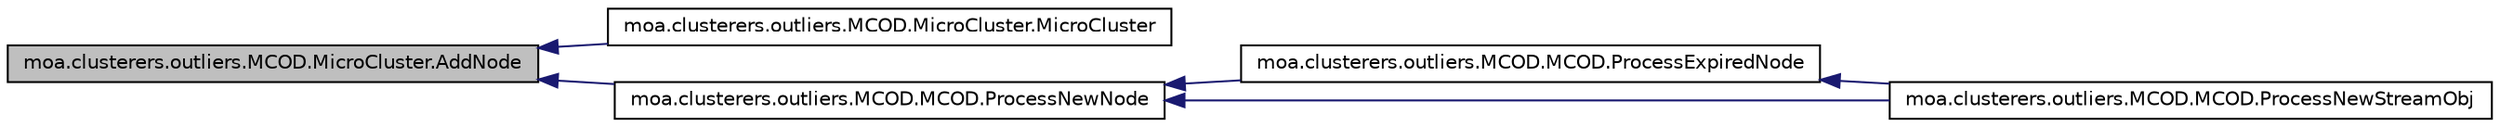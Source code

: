 digraph G
{
  edge [fontname="Helvetica",fontsize="10",labelfontname="Helvetica",labelfontsize="10"];
  node [fontname="Helvetica",fontsize="10",shape=record];
  rankdir=LR;
  Node1 [label="moa.clusterers.outliers.MCOD.MicroCluster.AddNode",height=0.2,width=0.4,color="black", fillcolor="grey75", style="filled" fontcolor="black"];
  Node1 -> Node2 [dir=back,color="midnightblue",fontsize="10",style="solid",fontname="Helvetica"];
  Node2 [label="moa.clusterers.outliers.MCOD.MicroCluster.MicroCluster",height=0.2,width=0.4,color="black", fillcolor="white", style="filled",URL="$classmoa_1_1clusterers_1_1outliers_1_1MCOD_1_1MicroCluster.html#a69164cae51035ac889c6ac53dde02c0e"];
  Node1 -> Node3 [dir=back,color="midnightblue",fontsize="10",style="solid",fontname="Helvetica"];
  Node3 [label="moa.clusterers.outliers.MCOD.MCOD.ProcessNewNode",height=0.2,width=0.4,color="black", fillcolor="white", style="filled",URL="$classmoa_1_1clusterers_1_1outliers_1_1MCOD_1_1MCOD.html#a20faa90309556416077a6386313816ba"];
  Node3 -> Node4 [dir=back,color="midnightblue",fontsize="10",style="solid",fontname="Helvetica"];
  Node4 [label="moa.clusterers.outliers.MCOD.MCOD.ProcessExpiredNode",height=0.2,width=0.4,color="black", fillcolor="white", style="filled",URL="$classmoa_1_1clusterers_1_1outliers_1_1MCOD_1_1MCOD.html#a0ac76ef162ef2bc13ee914acd39da883"];
  Node4 -> Node5 [dir=back,color="midnightblue",fontsize="10",style="solid",fontname="Helvetica"];
  Node5 [label="moa.clusterers.outliers.MCOD.MCOD.ProcessNewStreamObj",height=0.2,width=0.4,color="black", fillcolor="white", style="filled",URL="$classmoa_1_1clusterers_1_1outliers_1_1MCOD_1_1MCOD.html#afbc4a92dc799d1fdf1cf858e80de19dd"];
  Node3 -> Node5 [dir=back,color="midnightblue",fontsize="10",style="solid",fontname="Helvetica"];
}
